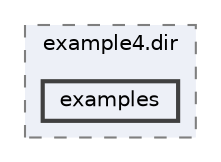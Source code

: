digraph "build/CMakeFiles/example4.dir/examples"
{
 // LATEX_PDF_SIZE
  bgcolor="transparent";
  edge [fontname=Helvetica,fontsize=10,labelfontname=Helvetica,labelfontsize=10];
  node [fontname=Helvetica,fontsize=10,shape=box,height=0.2,width=0.4];
  compound=true
  subgraph clusterdir_0aa0c3814869e4fc4d1ad5a7a7414c10 {
    graph [ bgcolor="#edf0f7", pencolor="grey50", label="example4.dir", fontname=Helvetica,fontsize=10 style="filled,dashed", URL="dir_0aa0c3814869e4fc4d1ad5a7a7414c10.html",tooltip=""]
  dir_1fc22c6084fc8567f1a712ed1fe3ff9e [label="examples", fillcolor="#edf0f7", color="grey25", style="filled,bold", URL="dir_1fc22c6084fc8567f1a712ed1fe3ff9e.html",tooltip=""];
  }
}
